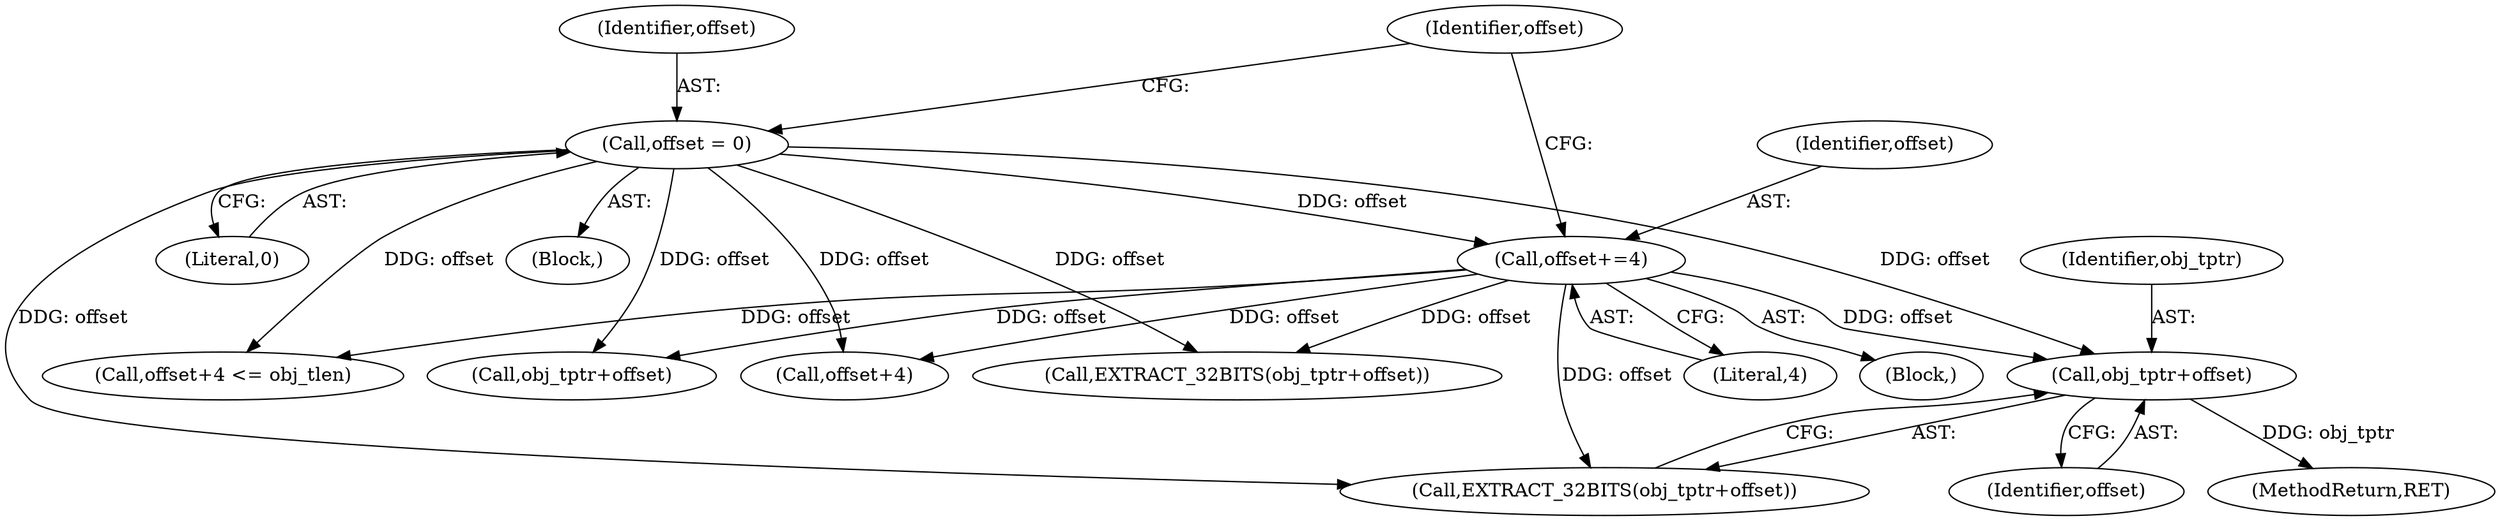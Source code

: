 digraph "0_tcpdump_0b661e0aa61850234b64394585cf577aac570bf4@pointer" {
"1001595" [label="(Call,obj_tptr+offset)"];
"1001598" [label="(Call,offset+=4)"];
"1001574" [label="(Call,offset = 0)"];
"1001597" [label="(Identifier,offset)"];
"1001578" [label="(Call,offset+4 <= obj_tlen)"];
"1001591" [label="(Call,obj_tptr+offset)"];
"1001598" [label="(Call,offset+=4)"];
"1001949" [label="(MethodReturn,RET)"];
"1001596" [label="(Identifier,obj_tptr)"];
"1001576" [label="(Literal,0)"];
"1001583" [label="(Block,)"];
"1001579" [label="(Call,offset+4)"];
"1001575" [label="(Identifier,offset)"];
"1001594" [label="(Call,EXTRACT_32BITS(obj_tptr+offset))"];
"1001512" [label="(Block,)"];
"1001595" [label="(Call,obj_tptr+offset)"];
"1001580" [label="(Identifier,offset)"];
"1001574" [label="(Call,offset = 0)"];
"1001600" [label="(Literal,4)"];
"1001590" [label="(Call,EXTRACT_32BITS(obj_tptr+offset))"];
"1001599" [label="(Identifier,offset)"];
"1001595" -> "1001594"  [label="AST: "];
"1001595" -> "1001597"  [label="CFG: "];
"1001596" -> "1001595"  [label="AST: "];
"1001597" -> "1001595"  [label="AST: "];
"1001594" -> "1001595"  [label="CFG: "];
"1001595" -> "1001949"  [label="DDG: obj_tptr"];
"1001598" -> "1001595"  [label="DDG: offset"];
"1001574" -> "1001595"  [label="DDG: offset"];
"1001598" -> "1001583"  [label="AST: "];
"1001598" -> "1001600"  [label="CFG: "];
"1001599" -> "1001598"  [label="AST: "];
"1001600" -> "1001598"  [label="AST: "];
"1001580" -> "1001598"  [label="CFG: "];
"1001598" -> "1001578"  [label="DDG: offset"];
"1001598" -> "1001579"  [label="DDG: offset"];
"1001598" -> "1001590"  [label="DDG: offset"];
"1001598" -> "1001591"  [label="DDG: offset"];
"1001598" -> "1001594"  [label="DDG: offset"];
"1001574" -> "1001598"  [label="DDG: offset"];
"1001574" -> "1001512"  [label="AST: "];
"1001574" -> "1001576"  [label="CFG: "];
"1001575" -> "1001574"  [label="AST: "];
"1001576" -> "1001574"  [label="AST: "];
"1001580" -> "1001574"  [label="CFG: "];
"1001574" -> "1001578"  [label="DDG: offset"];
"1001574" -> "1001579"  [label="DDG: offset"];
"1001574" -> "1001590"  [label="DDG: offset"];
"1001574" -> "1001591"  [label="DDG: offset"];
"1001574" -> "1001594"  [label="DDG: offset"];
}
